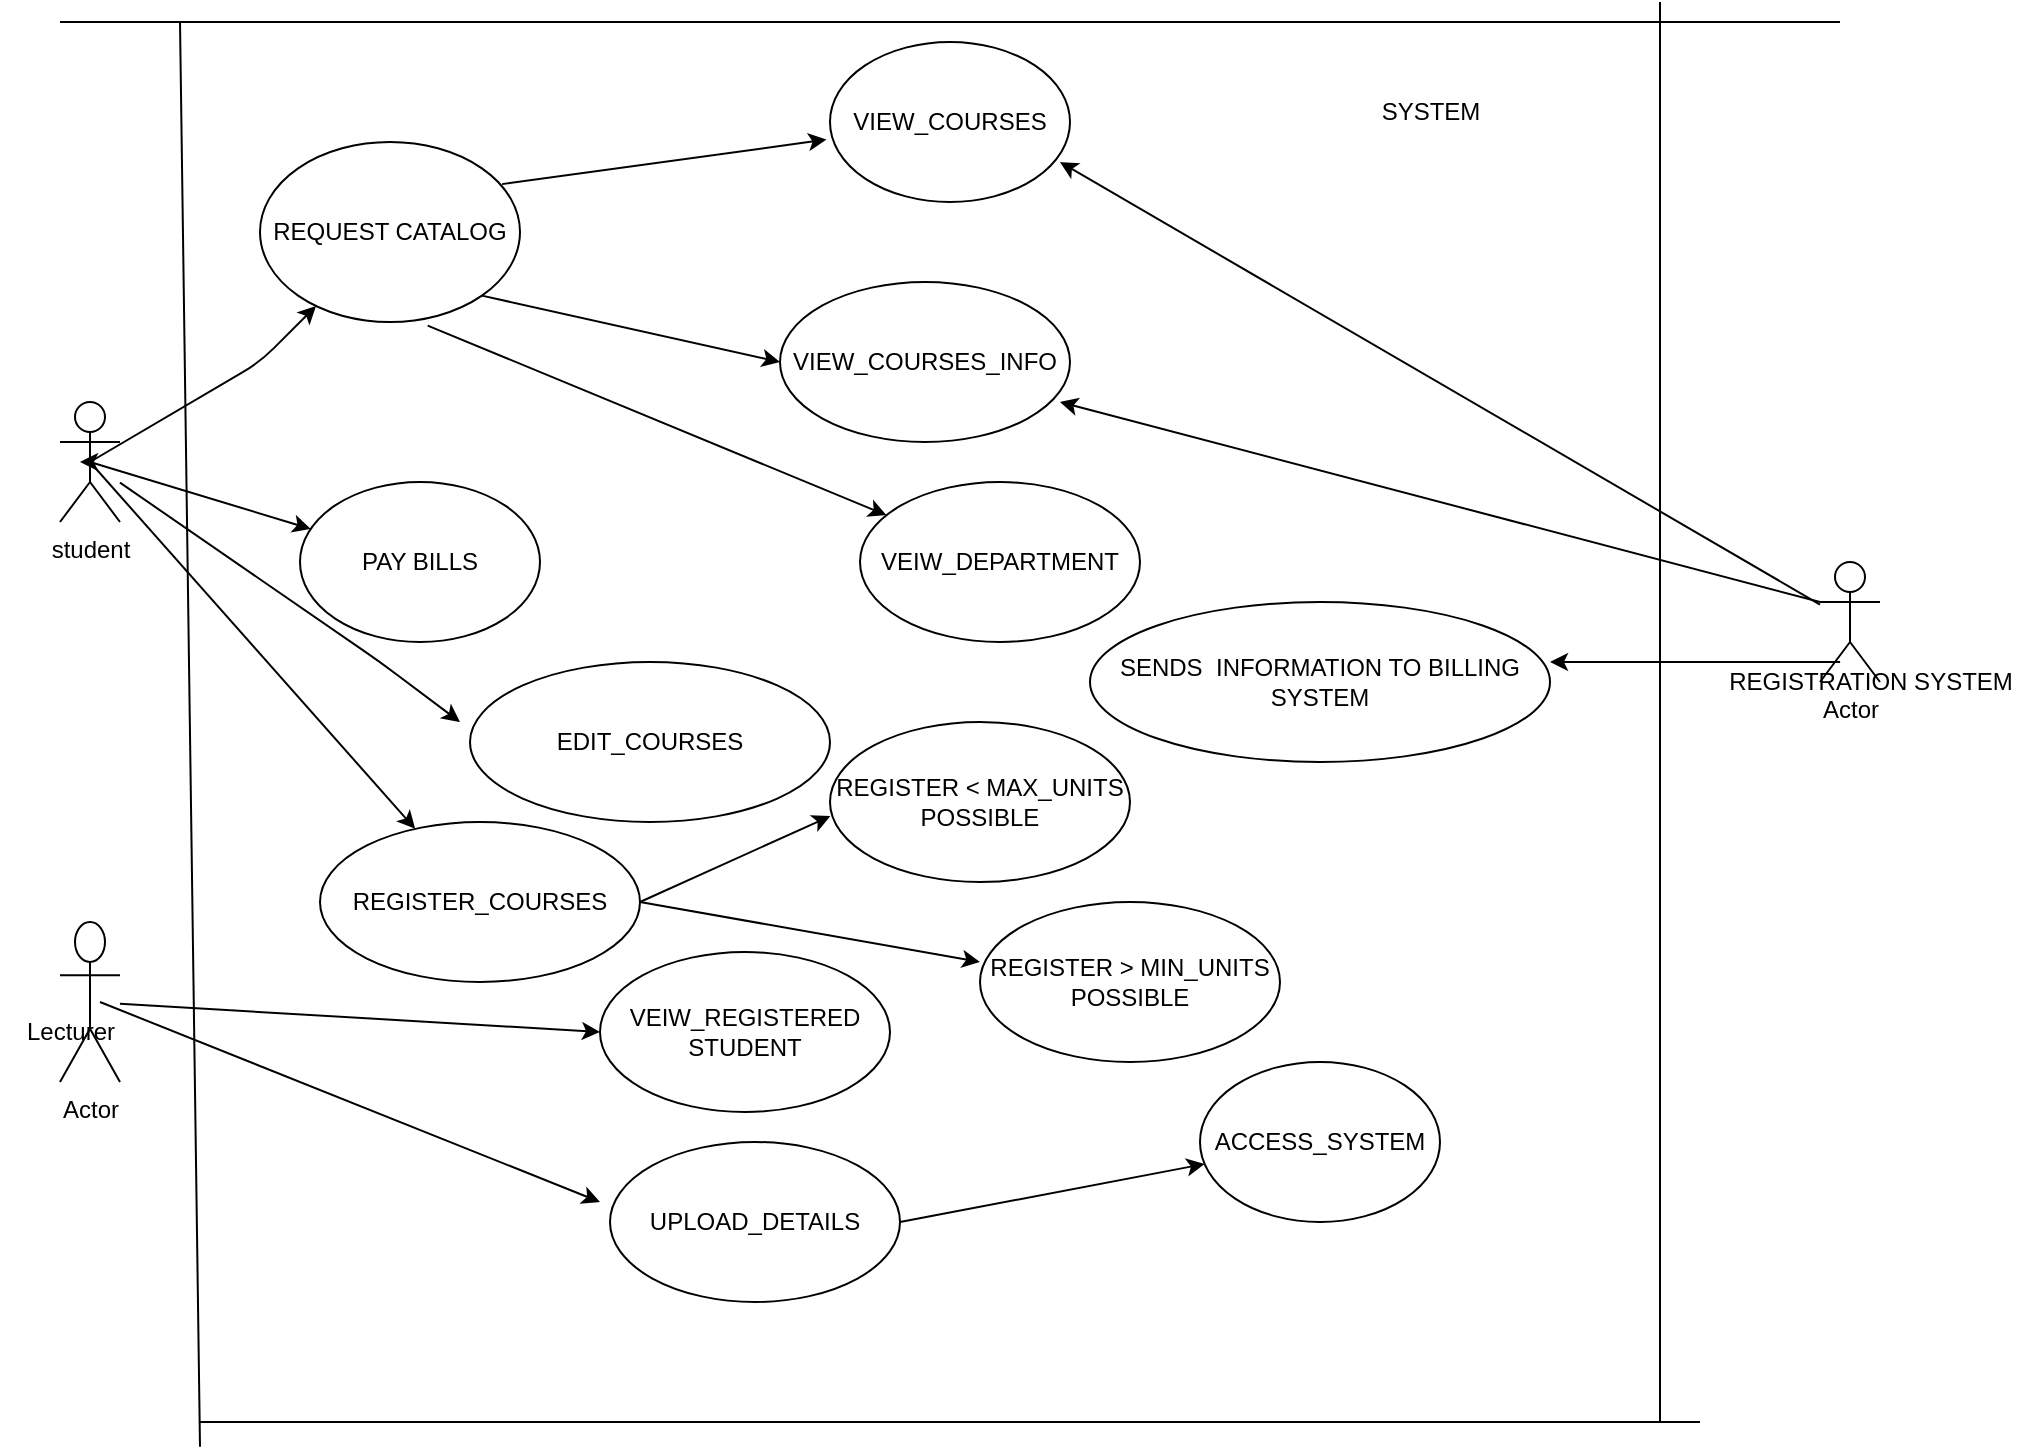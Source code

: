 <mxfile>
    <diagram id="Bh2kestvxxZaWz1IH52C" name="Page-1">
        <mxGraphModel dx="1345" dy="613" grid="1" gridSize="10" guides="1" tooltips="1" connect="1" arrows="1" fold="1" page="1" pageScale="1" pageWidth="850" pageHeight="1100" math="0" shadow="0">
            <root>
                <mxCell id="0"/>
                <mxCell id="1" parent="0"/>
                <mxCell id="2" value="VIEW_COURSES" style="ellipse;whiteSpace=wrap;html=1;" vertex="1" parent="1">
                    <mxGeometry x="415" y="20" width="120" height="80" as="geometry"/>
                </mxCell>
                <mxCell id="8" value="" style="edgeStyle=none;html=1;exitX=0.5;exitY=0.5;exitDx=0;exitDy=0;exitPerimeter=0;" edge="1" parent="1" source="3" target="16">
                    <mxGeometry relative="1" as="geometry">
                        <mxPoint x="60" y="250" as="sourcePoint"/>
                        <mxPoint x="80" y="250" as="targetPoint"/>
                        <Array as="points"/>
                    </mxGeometry>
                </mxCell>
                <mxCell id="11" style="edgeStyle=none;html=1;exitX=0.5;exitY=0.5;exitDx=0;exitDy=0;exitPerimeter=0;" edge="1" parent="1" source="3" target="6">
                    <mxGeometry relative="1" as="geometry">
                        <mxPoint x="200.04" y="140.06" as="targetPoint"/>
                        <Array as="points">
                            <mxPoint x="130" y="180"/>
                        </Array>
                    </mxGeometry>
                </mxCell>
                <mxCell id="20" style="edgeStyle=none;html=1;exitX=0.5;exitY=0.5;exitDx=0;exitDy=0;exitPerimeter=0;" edge="1" parent="1" source="3" target="12">
                    <mxGeometry relative="1" as="geometry">
                        <Array as="points"/>
                    </mxGeometry>
                </mxCell>
                <mxCell id="ayoU1azT47TDgJXAaOhx-27" style="edgeStyle=none;html=1;exitX=0.5;exitY=0.5;exitDx=0;exitDy=0;exitPerimeter=0;" edge="1" parent="1" source="3">
                    <mxGeometry relative="1" as="geometry">
                        <mxPoint x="40" y="230" as="targetPoint"/>
                    </mxGeometry>
                </mxCell>
                <object label="student" id="3">
                    <mxCell style="shape=umlActor;verticalLabelPosition=bottom;verticalAlign=top;html=1;outlineConnect=0;" vertex="1" parent="1">
                        <mxGeometry x="30" y="200" width="30" height="60" as="geometry"/>
                    </mxCell>
                </object>
                <mxCell id="6" value="REQUEST CATALOG" style="ellipse;whiteSpace=wrap;html=1;" vertex="1" parent="1">
                    <mxGeometry x="130" y="70" width="130" height="90" as="geometry"/>
                </mxCell>
                <mxCell id="12" value="PAY BILLS" style="ellipse;whiteSpace=wrap;html=1;" vertex="1" parent="1">
                    <mxGeometry x="150" y="240" width="120" height="80" as="geometry"/>
                </mxCell>
                <mxCell id="13" value="ACCESS_SYSTEM" style="ellipse;whiteSpace=wrap;html=1;" vertex="1" parent="1">
                    <mxGeometry x="600" y="530" width="120" height="80" as="geometry"/>
                </mxCell>
                <mxCell id="14" value="VIEW_COURSES_INFO" style="ellipse;whiteSpace=wrap;html=1;" vertex="1" parent="1">
                    <mxGeometry x="390" y="140" width="145" height="80" as="geometry"/>
                </mxCell>
                <mxCell id="15" value="VEIW_DEPARTMENT" style="ellipse;whiteSpace=wrap;html=1;" vertex="1" parent="1">
                    <mxGeometry x="430" y="240" width="140" height="80" as="geometry"/>
                </mxCell>
                <mxCell id="ayoU1azT47TDgJXAaOhx-52" style="edgeStyle=none;html=1;exitX=1;exitY=0.5;exitDx=0;exitDy=0;entryX=0.001;entryY=0.588;entryDx=0;entryDy=0;entryPerimeter=0;" edge="1" parent="1" source="16" target="ayoU1azT47TDgJXAaOhx-50">
                    <mxGeometry relative="1" as="geometry"/>
                </mxCell>
                <mxCell id="ayoU1azT47TDgJXAaOhx-53" style="edgeStyle=none;html=1;exitX=1;exitY=0.5;exitDx=0;exitDy=0;entryX=0;entryY=0.375;entryDx=0;entryDy=0;entryPerimeter=0;" edge="1" parent="1" source="16" target="ayoU1azT47TDgJXAaOhx-51">
                    <mxGeometry relative="1" as="geometry">
                        <mxPoint x="480" y="470" as="targetPoint"/>
                    </mxGeometry>
                </mxCell>
                <mxCell id="16" value="REGISTER_COURSES" style="ellipse;whiteSpace=wrap;html=1;" vertex="1" parent="1">
                    <mxGeometry x="160" y="410" width="160" height="80" as="geometry"/>
                </mxCell>
                <mxCell id="17" value="VEIW_REGISTERED&lt;br&gt;STUDENT" style="ellipse;whiteSpace=wrap;html=1;" vertex="1" parent="1">
                    <mxGeometry x="300" y="475" width="145" height="80" as="geometry"/>
                </mxCell>
                <mxCell id="ayoU1azT47TDgJXAaOhx-48" style="edgeStyle=none;html=1;exitX=1;exitY=0.5;exitDx=0;exitDy=0;" edge="1" parent="1" source="18">
                    <mxGeometry relative="1" as="geometry">
                        <mxPoint x="450" y="610" as="targetPoint"/>
                    </mxGeometry>
                </mxCell>
                <mxCell id="ayoU1azT47TDgJXAaOhx-49" style="edgeStyle=none;html=1;exitX=1;exitY=0.5;exitDx=0;exitDy=0;" edge="1" parent="1" source="18" target="13">
                    <mxGeometry relative="1" as="geometry"/>
                </mxCell>
                <mxCell id="18" value="UPLOAD_DETAILS" style="ellipse;whiteSpace=wrap;html=1;" vertex="1" parent="1">
                    <mxGeometry x="305" y="570" width="145" height="80" as="geometry"/>
                </mxCell>
                <mxCell id="ayoU1azT47TDgJXAaOhx-34" value="" style="edgeStyle=none;html=1;entryX=0.958;entryY=0.75;entryDx=0;entryDy=0;entryPerimeter=0;" edge="1" parent="1" source="19" target="2">
                    <mxGeometry relative="1" as="geometry">
                        <mxPoint x="810" y="310" as="sourcePoint"/>
                        <mxPoint x="825" y="430" as="targetPoint"/>
                    </mxGeometry>
                </mxCell>
                <mxCell id="19" value="Actor" style="shape=umlActor;verticalLabelPosition=bottom;verticalAlign=top;html=1;outlineConnect=0;" vertex="1" parent="1">
                    <mxGeometry x="910" y="280" width="30" height="60" as="geometry"/>
                </mxCell>
                <mxCell id="23" value="" style="endArrow=classic;html=1;exitX=0.931;exitY=0.234;exitDx=0;exitDy=0;exitPerimeter=0;entryX=-0.015;entryY=0.61;entryDx=0;entryDy=0;entryPerimeter=0;" edge="1" parent="1" source="6" target="2">
                    <mxGeometry width="50" height="50" relative="1" as="geometry">
                        <mxPoint x="340" y="90" as="sourcePoint"/>
                        <mxPoint x="390" y="40" as="targetPoint"/>
                        <Array as="points"/>
                    </mxGeometry>
                </mxCell>
                <mxCell id="25" value="" style="endArrow=classic;html=1;exitX=1;exitY=1;exitDx=0;exitDy=0;entryX=0;entryY=0.5;entryDx=0;entryDy=0;" edge="1" parent="1" source="6" target="14">
                    <mxGeometry width="50" height="50" relative="1" as="geometry">
                        <mxPoint x="317.64" y="162.82" as="sourcePoint"/>
                        <mxPoint x="440.0" y="117.18" as="targetPoint"/>
                        <Array as="points"/>
                    </mxGeometry>
                </mxCell>
                <mxCell id="ayoU1azT47TDgJXAaOhx-26" value="" style="endArrow=classic;html=1;exitX=0.645;exitY=1.02;exitDx=0;exitDy=0;exitPerimeter=0;" edge="1" parent="1" source="6" target="15">
                    <mxGeometry width="50" height="50" relative="1" as="geometry">
                        <mxPoint x="330" y="200" as="sourcePoint"/>
                        <mxPoint x="447.17" y="167.74" as="targetPoint"/>
                        <Array as="points"/>
                    </mxGeometry>
                </mxCell>
                <mxCell id="ayoU1azT47TDgJXAaOhx-32" value="" style="edgeStyle=none;html=1;entryX=0;entryY=0.5;entryDx=0;entryDy=0;" edge="1" parent="1" source="ayoU1azT47TDgJXAaOhx-28" target="17">
                    <mxGeometry relative="1" as="geometry">
                        <mxPoint x="300" y="540" as="targetPoint"/>
                    </mxGeometry>
                </mxCell>
                <object label="Actor" id="ayoU1azT47TDgJXAaOhx-28">
                    <mxCell style="shape=umlActor;verticalLabelPosition=bottom;verticalAlign=top;html=1;outlineConnect=0;" vertex="1" parent="1">
                        <mxGeometry x="30" y="460" width="30" height="80" as="geometry"/>
                    </mxCell>
                </object>
                <mxCell id="ayoU1azT47TDgJXAaOhx-47" style="edgeStyle=none;html=1;" edge="1" parent="1" source="ayoU1azT47TDgJXAaOhx-36">
                    <mxGeometry relative="1" as="geometry">
                        <mxPoint x="300" y="600" as="targetPoint"/>
                        <Array as="points">
                            <mxPoint x="50" y="500"/>
                        </Array>
                    </mxGeometry>
                </mxCell>
                <mxCell id="ayoU1azT47TDgJXAaOhx-36" value="Lecturer" style="text;html=1;align=center;verticalAlign=middle;resizable=0;points=[];autosize=1;strokeColor=none;fillColor=none;" vertex="1" parent="1">
                    <mxGeometry y="500" width="70" height="30" as="geometry"/>
                </mxCell>
                <mxCell id="ayoU1azT47TDgJXAaOhx-50" value="REGISTER &amp;lt; MAX_UNITS&lt;br&gt;POSSIBLE" style="ellipse;whiteSpace=wrap;html=1;" vertex="1" parent="1">
                    <mxGeometry x="415" y="360" width="150" height="80" as="geometry"/>
                </mxCell>
                <mxCell id="ayoU1azT47TDgJXAaOhx-51" value="REGISTER &amp;gt; MIN_UNITS&lt;br&gt;POSSIBLE" style="ellipse;whiteSpace=wrap;html=1;" vertex="1" parent="1">
                    <mxGeometry x="490" y="450" width="150" height="80" as="geometry"/>
                </mxCell>
                <mxCell id="ayoU1azT47TDgJXAaOhx-54" value="" style="edgeStyle=none;html=1;entryX=0.958;entryY=0.75;entryDx=0;entryDy=0;entryPerimeter=0;exitX=0;exitY=0.333;exitDx=0;exitDy=0;exitPerimeter=0;" edge="1" parent="1" source="19">
                    <mxGeometry relative="1" as="geometry">
                        <mxPoint x="900" y="300" as="sourcePoint"/>
                        <mxPoint x="529.96" y="200" as="targetPoint"/>
                    </mxGeometry>
                </mxCell>
                <mxCell id="ayoU1azT47TDgJXAaOhx-55" value="" style="edgeStyle=none;html=1;entryX=1;entryY=0.375;entryDx=0;entryDy=0;entryPerimeter=0;" edge="1" parent="1" target="ayoU1azT47TDgJXAaOhx-56">
                    <mxGeometry relative="1" as="geometry">
                        <mxPoint x="920.04" y="330" as="sourcePoint"/>
                        <mxPoint x="640" y="100" as="targetPoint"/>
                    </mxGeometry>
                </mxCell>
                <mxCell id="ayoU1azT47TDgJXAaOhx-56" value="SENDS&amp;nbsp; INFORMATION TO BILLING&lt;br&gt;SYSTEM" style="ellipse;whiteSpace=wrap;html=1;" vertex="1" parent="1">
                    <mxGeometry x="545" y="300" width="230" height="80" as="geometry"/>
                </mxCell>
                <mxCell id="ayoU1azT47TDgJXAaOhx-57" value="REGISTRATION SYSTEM" style="text;html=1;align=center;verticalAlign=middle;resizable=0;points=[];autosize=1;strokeColor=none;fillColor=none;" vertex="1" parent="1">
                    <mxGeometry x="850" y="325" width="170" height="30" as="geometry"/>
                </mxCell>
                <mxCell id="ayoU1azT47TDgJXAaOhx-58" value="" style="endArrow=none;html=1;" edge="1" parent="1">
                    <mxGeometry width="50" height="50" relative="1" as="geometry">
                        <mxPoint x="920" y="10" as="sourcePoint"/>
                        <mxPoint x="30" y="10" as="targetPoint"/>
                        <Array as="points">
                            <mxPoint x="590" y="10"/>
                        </Array>
                    </mxGeometry>
                </mxCell>
                <mxCell id="ayoU1azT47TDgJXAaOhx-59" value="" style="endArrow=none;html=1;" edge="1" parent="1">
                    <mxGeometry width="50" height="50" relative="1" as="geometry">
                        <mxPoint x="100" y="722.4" as="sourcePoint"/>
                        <mxPoint x="90" y="10" as="targetPoint"/>
                    </mxGeometry>
                </mxCell>
                <mxCell id="ayoU1azT47TDgJXAaOhx-60" value="" style="endArrow=none;html=1;" edge="1" parent="1">
                    <mxGeometry width="50" height="50" relative="1" as="geometry">
                        <mxPoint x="100" y="710" as="sourcePoint"/>
                        <mxPoint x="850" y="710" as="targetPoint"/>
                    </mxGeometry>
                </mxCell>
                <mxCell id="ayoU1azT47TDgJXAaOhx-61" value="" style="endArrow=none;html=1;" edge="1" parent="1">
                    <mxGeometry width="50" height="50" relative="1" as="geometry">
                        <mxPoint x="830" y="710" as="sourcePoint"/>
                        <mxPoint x="830" as="targetPoint"/>
                        <Array as="points"/>
                    </mxGeometry>
                </mxCell>
                <mxCell id="ayoU1azT47TDgJXAaOhx-62" value="EDIT_COURSES" style="ellipse;whiteSpace=wrap;html=1;" vertex="1" parent="1">
                    <mxGeometry x="235" y="330" width="180" height="80" as="geometry"/>
                </mxCell>
                <mxCell id="ayoU1azT47TDgJXAaOhx-63" value="" style="endArrow=classic;html=1;" edge="1" parent="1" source="3">
                    <mxGeometry relative="1" as="geometry">
                        <mxPoint x="100" y="330" as="sourcePoint"/>
                        <mxPoint x="230" y="360" as="targetPoint"/>
                        <Array as="points">
                            <mxPoint x="190" y="330"/>
                        </Array>
                    </mxGeometry>
                </mxCell>
                <mxCell id="ayoU1azT47TDgJXAaOhx-66" value="SYSTEM" style="text;html=1;align=center;verticalAlign=middle;resizable=0;points=[];autosize=1;strokeColor=none;fillColor=none;" vertex="1" parent="1">
                    <mxGeometry x="680" y="40" width="70" height="30" as="geometry"/>
                </mxCell>
            </root>
        </mxGraphModel>
    </diagram>
    <diagram id="QvHykfD7eqFcX9AOGIO0" name="Page-2">
        <mxGraphModel dx="1345" dy="613" grid="1" gridSize="10" guides="1" tooltips="1" connect="1" arrows="1" fold="1" page="1" pageScale="1" pageWidth="850" pageHeight="1100" math="0" shadow="0">
            <root>
                <mxCell id="0"/>
                <mxCell id="1" parent="0"/>
            </root>
        </mxGraphModel>
    </diagram>
</mxfile>